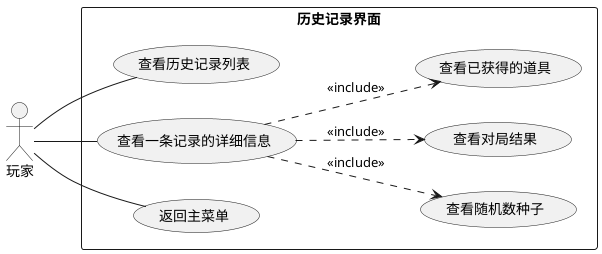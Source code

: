 @startuml
left to right direction

actor "玩家" as p1

rectangle 历史记录界面 {
    usecase check_records_list as "查看历史记录列表"
    
    usecase check_record_detail as "查看一条记录的详细信息"
    
    usecase check_seed as "查看随机数种子"
    usecase check_result as "查看对局结果"
    usecase check_items as "查看已获得的道具"
'    usecase check_ability as "查看当前能力"
    usecase return_to_main_menu as "返回主菜单"
    
    check_record_detail ..> check_seed : <<include>>
    check_record_detail ..> check_result : <<include>>
    check_record_detail ..> check_items : <<include>>
'    check_record_detail ..> check_ability : <<include>>
}

p1 -- check_records_list
p1 -- check_record_detail
p1 -- return_to_main_menu

@enduml
